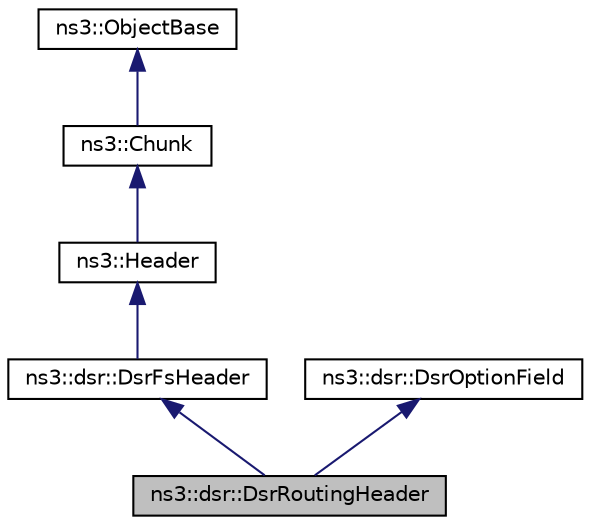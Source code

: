 digraph "ns3::dsr::DsrRoutingHeader"
{
 // LATEX_PDF_SIZE
  edge [fontname="Helvetica",fontsize="10",labelfontname="Helvetica",labelfontsize="10"];
  node [fontname="Helvetica",fontsize="10",shape=record];
  Node1 [label="ns3::dsr::DsrRoutingHeader",height=0.2,width=0.4,color="black", fillcolor="grey75", style="filled", fontcolor="black",tooltip="Header of Dsr Routing."];
  Node2 -> Node1 [dir="back",color="midnightblue",fontsize="10",style="solid",fontname="Helvetica"];
  Node2 [label="ns3::dsr::DsrFsHeader",height=0.2,width=0.4,color="black", fillcolor="white", style="filled",URL="$classns3_1_1dsr_1_1_dsr_fs_header.html",tooltip="Dsr fixed size header Format."];
  Node3 -> Node2 [dir="back",color="midnightblue",fontsize="10",style="solid",fontname="Helvetica"];
  Node3 [label="ns3::Header",height=0.2,width=0.4,color="black", fillcolor="white", style="filled",URL="$classns3_1_1_header.html",tooltip="Protocol header serialization and deserialization."];
  Node4 -> Node3 [dir="back",color="midnightblue",fontsize="10",style="solid",fontname="Helvetica"];
  Node4 [label="ns3::Chunk",height=0.2,width=0.4,color="black", fillcolor="white", style="filled",URL="$classns3_1_1_chunk.html",tooltip="abstract base class for ns3::Header and ns3::Trailer"];
  Node5 -> Node4 [dir="back",color="midnightblue",fontsize="10",style="solid",fontname="Helvetica"];
  Node5 [label="ns3::ObjectBase",height=0.2,width=0.4,color="black", fillcolor="white", style="filled",URL="$classns3_1_1_object_base.html",tooltip="Anchor the ns-3 type and attribute system."];
  Node6 -> Node1 [dir="back",color="midnightblue",fontsize="10",style="solid",fontname="Helvetica"];
  Node6 [label="ns3::dsr::DsrOptionField",height=0.2,width=0.4,color="black", fillcolor="white", style="filled",URL="$classns3_1_1dsr_1_1_dsr_option_field.html",tooltip="Option field for an DsrFsHeader Enables adding options to an DsrFsHeader."];
}
